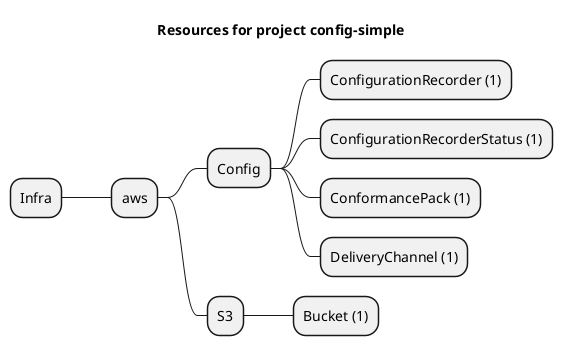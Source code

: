 @startmindmap
title Resources for project config-simple
skinparam monochrome true
+ Infra
++ aws
+++ Config
++++ ConfigurationRecorder (1)
++++ ConfigurationRecorderStatus (1)
++++ ConformancePack (1)
++++ DeliveryChannel (1)
+++ S3
++++ Bucket (1)
@endmindmap